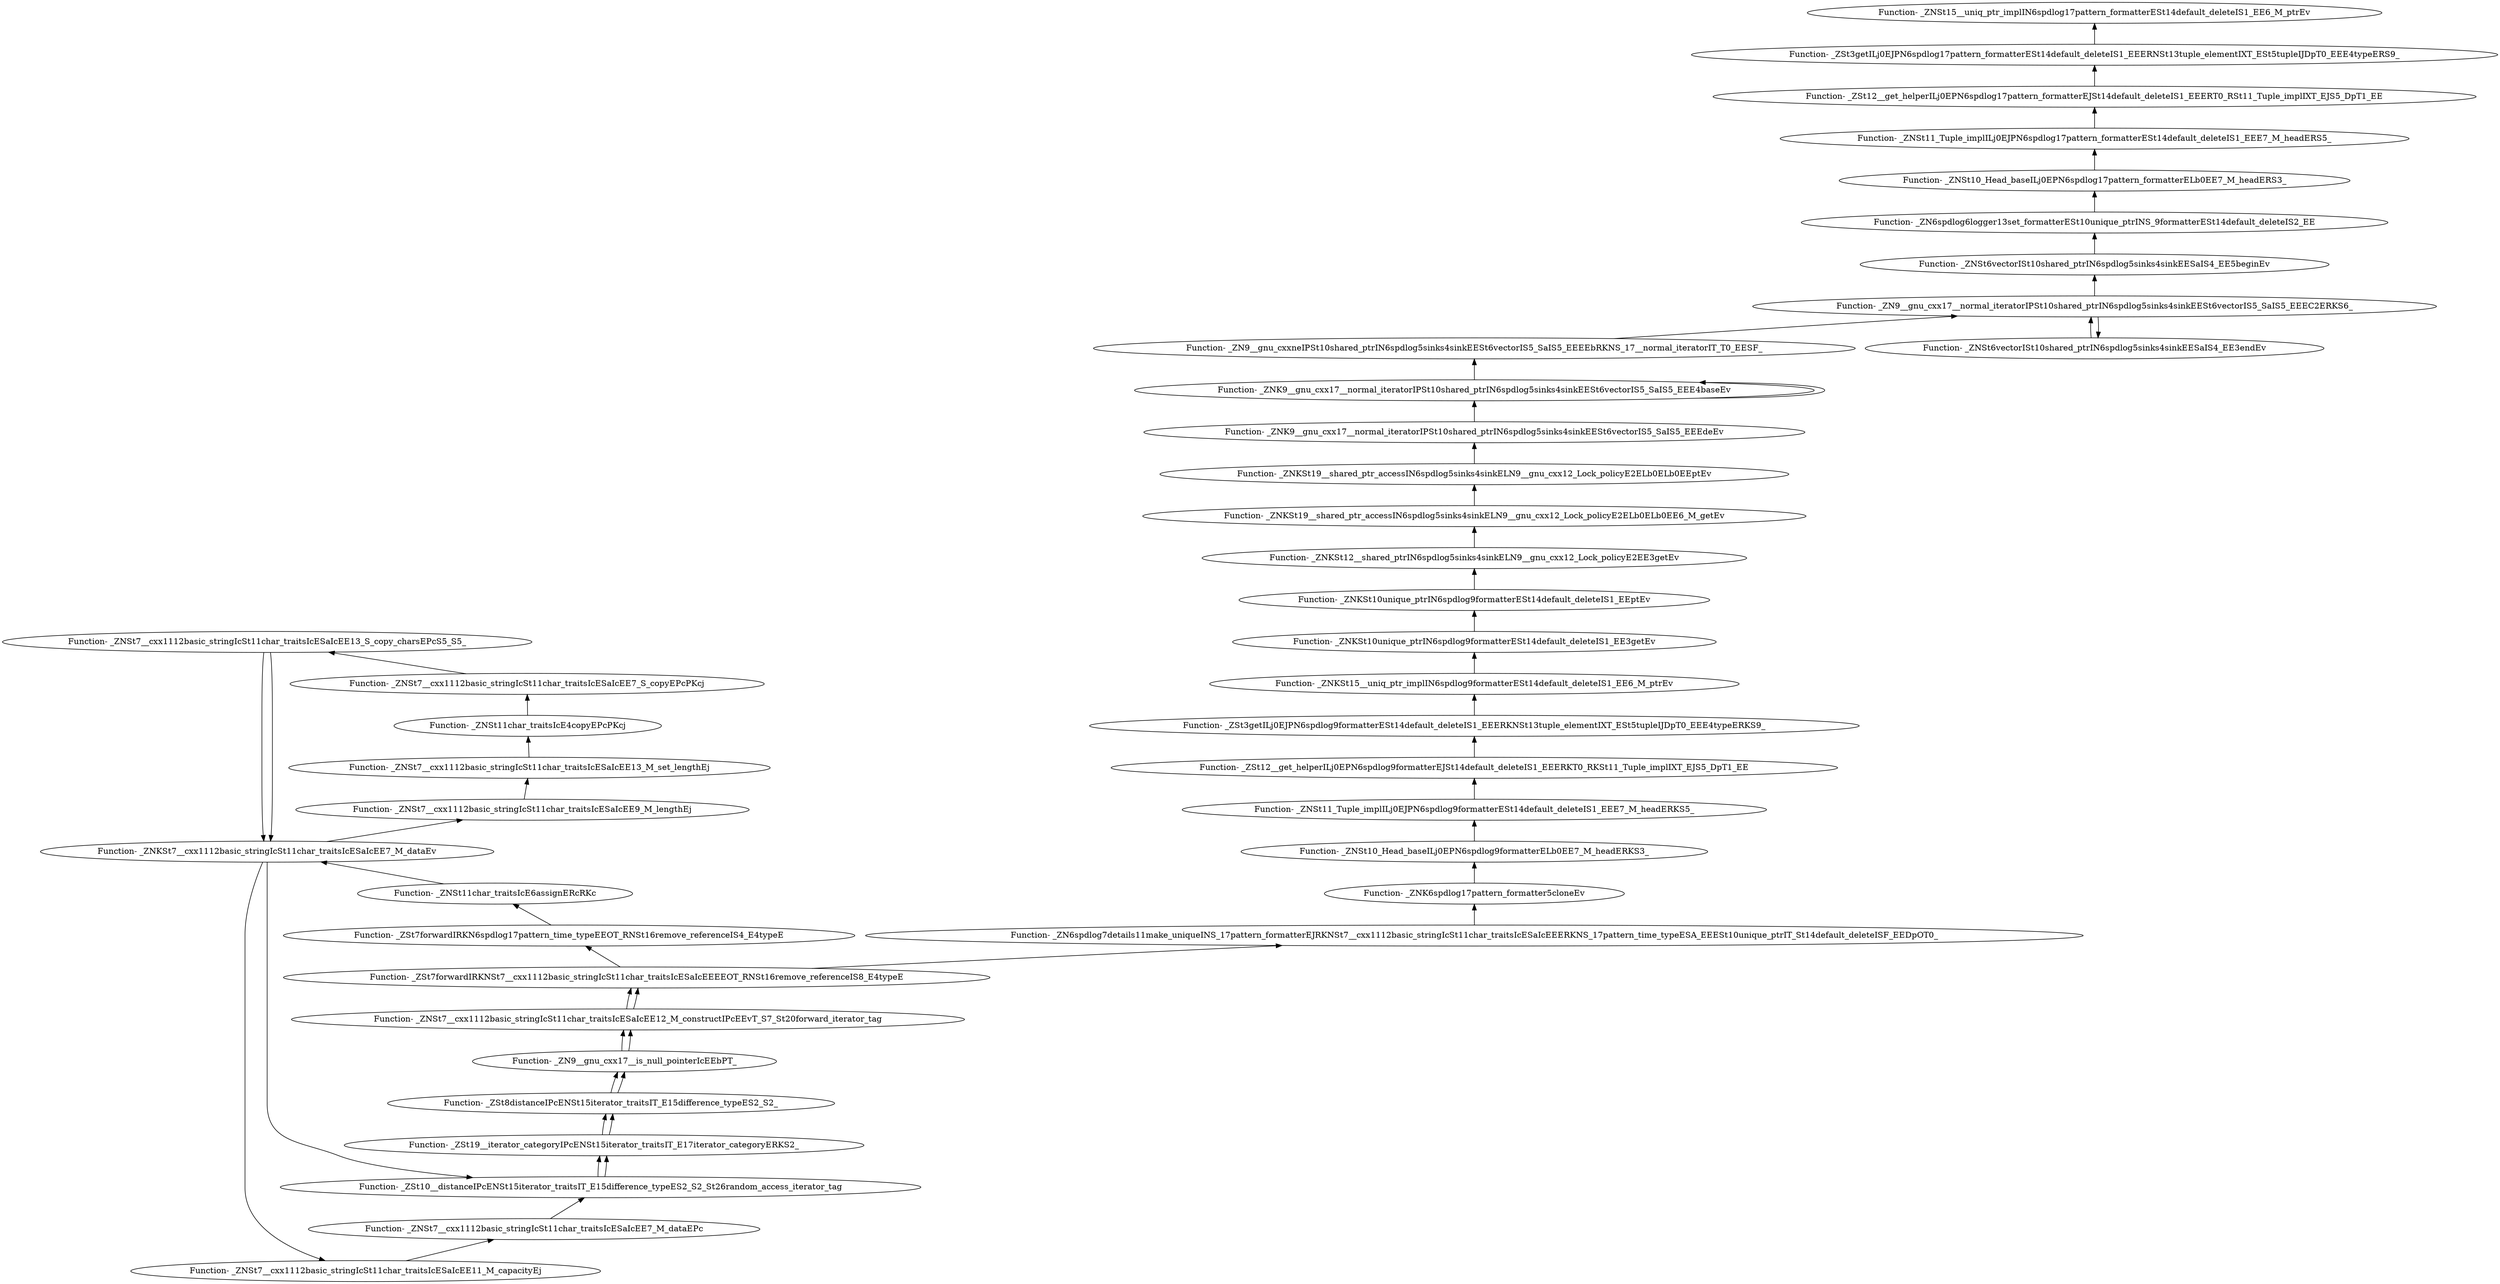 digraph {
	"Function- _ZNSt7__cxx1112basic_stringIcSt11char_traitsIcESaIcEE13_S_copy_charsEPcS5_S5_"
	"Function- _ZNKSt7__cxx1112basic_stringIcSt11char_traitsIcESaIcEE7_M_dataEv"
	"Function- _ZNKSt7__cxx1112basic_stringIcSt11char_traitsIcESaIcEE7_M_dataEv" -> "Function- _ZNSt7__cxx1112basic_stringIcSt11char_traitsIcESaIcEE13_S_copy_charsEPcS5_S5_" [dir=back]
	"Function- _ZSt10__distanceIPcENSt15iterator_traitsIT_E15difference_typeES2_S2_St26random_access_iterator_tag"
	"Function- _ZSt10__distanceIPcENSt15iterator_traitsIT_E15difference_typeES2_S2_St26random_access_iterator_tag" -> "Function- _ZNKSt7__cxx1112basic_stringIcSt11char_traitsIcESaIcEE7_M_dataEv" [dir=back]
	"Function- _ZSt19__iterator_categoryIPcENSt15iterator_traitsIT_E17iterator_categoryERKS2_"
	"Function- _ZSt19__iterator_categoryIPcENSt15iterator_traitsIT_E17iterator_categoryERKS2_" -> "Function- _ZSt10__distanceIPcENSt15iterator_traitsIT_E15difference_typeES2_S2_St26random_access_iterator_tag" [dir=back]
	"Function- _ZSt8distanceIPcENSt15iterator_traitsIT_E15difference_typeES2_S2_"
	"Function- _ZSt8distanceIPcENSt15iterator_traitsIT_E15difference_typeES2_S2_" -> "Function- _ZSt19__iterator_categoryIPcENSt15iterator_traitsIT_E17iterator_categoryERKS2_" [dir=back]
	"Function- _ZN9__gnu_cxx17__is_null_pointerIcEEbPT_"
	"Function- _ZN9__gnu_cxx17__is_null_pointerIcEEbPT_" -> "Function- _ZSt8distanceIPcENSt15iterator_traitsIT_E15difference_typeES2_S2_" [dir=back]
	"Function- _ZNSt7__cxx1112basic_stringIcSt11char_traitsIcESaIcEE12_M_constructIPcEEvT_S7_St20forward_iterator_tag"
	"Function- _ZNSt7__cxx1112basic_stringIcSt11char_traitsIcESaIcEE12_M_constructIPcEEvT_S7_St20forward_iterator_tag" -> "Function- _ZN9__gnu_cxx17__is_null_pointerIcEEbPT_" [dir=back]
	"Function- _ZSt7forwardIRKNSt7__cxx1112basic_stringIcSt11char_traitsIcESaIcEEEEOT_RNSt16remove_referenceIS8_E4typeE"
	"Function- _ZSt7forwardIRKNSt7__cxx1112basic_stringIcSt11char_traitsIcESaIcEEEEOT_RNSt16remove_referenceIS8_E4typeE" -> "Function- _ZNSt7__cxx1112basic_stringIcSt11char_traitsIcESaIcEE12_M_constructIPcEEvT_S7_St20forward_iterator_tag" [dir=back]
	"Function- _ZSt7forwardIRKN6spdlog17pattern_time_typeEEOT_RNSt16remove_referenceIS4_E4typeE"
	"Function- _ZSt7forwardIRKN6spdlog17pattern_time_typeEEOT_RNSt16remove_referenceIS4_E4typeE" -> "Function- _ZSt7forwardIRKNSt7__cxx1112basic_stringIcSt11char_traitsIcESaIcEEEEOT_RNSt16remove_referenceIS8_E4typeE" [dir=back]
	"Function- _ZNSt11char_traitsIcE6assignERcRKc"
	"Function- _ZNSt11char_traitsIcE6assignERcRKc" -> "Function- _ZSt7forwardIRKN6spdlog17pattern_time_typeEEOT_RNSt16remove_referenceIS4_E4typeE" [dir=back]
	"Function- _ZNKSt7__cxx1112basic_stringIcSt11char_traitsIcESaIcEE7_M_dataEv"
	"Function- _ZNKSt7__cxx1112basic_stringIcSt11char_traitsIcESaIcEE7_M_dataEv" -> "Function- _ZNSt11char_traitsIcE6assignERcRKc" [dir=back]
	"Function- _ZNSt7__cxx1112basic_stringIcSt11char_traitsIcESaIcEE9_M_lengthEj"
	"Function- _ZNSt7__cxx1112basic_stringIcSt11char_traitsIcESaIcEE9_M_lengthEj" -> "Function- _ZNKSt7__cxx1112basic_stringIcSt11char_traitsIcESaIcEE7_M_dataEv" [dir=back]
	"Function- _ZNSt7__cxx1112basic_stringIcSt11char_traitsIcESaIcEE13_M_set_lengthEj"
	"Function- _ZNSt7__cxx1112basic_stringIcSt11char_traitsIcESaIcEE13_M_set_lengthEj" -> "Function- _ZNSt7__cxx1112basic_stringIcSt11char_traitsIcESaIcEE9_M_lengthEj" [dir=back]
	"Function- _ZNSt11char_traitsIcE4copyEPcPKcj"
	"Function- _ZNSt11char_traitsIcE4copyEPcPKcj" -> "Function- _ZNSt7__cxx1112basic_stringIcSt11char_traitsIcESaIcEE13_M_set_lengthEj" [dir=back]
	"Function- _ZNSt7__cxx1112basic_stringIcSt11char_traitsIcESaIcEE7_S_copyEPcPKcj"
	"Function- _ZNSt7__cxx1112basic_stringIcSt11char_traitsIcESaIcEE7_S_copyEPcPKcj" -> "Function- _ZNSt11char_traitsIcE4copyEPcPKcj" [dir=back]
	"Function- _ZNSt7__cxx1112basic_stringIcSt11char_traitsIcESaIcEE13_S_copy_charsEPcS5_S5_"
	"Function- _ZNSt7__cxx1112basic_stringIcSt11char_traitsIcESaIcEE13_S_copy_charsEPcS5_S5_" -> "Function- _ZNSt7__cxx1112basic_stringIcSt11char_traitsIcESaIcEE7_S_copyEPcPKcj" [dir=back]
	"Function- _ZNKSt7__cxx1112basic_stringIcSt11char_traitsIcESaIcEE7_M_dataEv"
	"Function- _ZNKSt7__cxx1112basic_stringIcSt11char_traitsIcESaIcEE7_M_dataEv" -> "Function- _ZNSt7__cxx1112basic_stringIcSt11char_traitsIcESaIcEE13_S_copy_charsEPcS5_S5_" [dir=back]
	"Function- _ZNSt7__cxx1112basic_stringIcSt11char_traitsIcESaIcEE11_M_capacityEj"
	"Function- _ZNSt7__cxx1112basic_stringIcSt11char_traitsIcESaIcEE11_M_capacityEj" -> "Function- _ZNKSt7__cxx1112basic_stringIcSt11char_traitsIcESaIcEE7_M_dataEv" [dir=back]
	"Function- _ZNSt7__cxx1112basic_stringIcSt11char_traitsIcESaIcEE7_M_dataEPc"
	"Function- _ZNSt7__cxx1112basic_stringIcSt11char_traitsIcESaIcEE7_M_dataEPc" -> "Function- _ZNSt7__cxx1112basic_stringIcSt11char_traitsIcESaIcEE11_M_capacityEj" [dir=back]
	"Function- _ZSt10__distanceIPcENSt15iterator_traitsIT_E15difference_typeES2_S2_St26random_access_iterator_tag"
	"Function- _ZSt10__distanceIPcENSt15iterator_traitsIT_E15difference_typeES2_S2_St26random_access_iterator_tag" -> "Function- _ZNSt7__cxx1112basic_stringIcSt11char_traitsIcESaIcEE7_M_dataEPc" [dir=back]
	"Function- _ZSt19__iterator_categoryIPcENSt15iterator_traitsIT_E17iterator_categoryERKS2_"
	"Function- _ZSt19__iterator_categoryIPcENSt15iterator_traitsIT_E17iterator_categoryERKS2_" -> "Function- _ZSt10__distanceIPcENSt15iterator_traitsIT_E15difference_typeES2_S2_St26random_access_iterator_tag" [dir=back]
	"Function- _ZSt8distanceIPcENSt15iterator_traitsIT_E15difference_typeES2_S2_"
	"Function- _ZSt8distanceIPcENSt15iterator_traitsIT_E15difference_typeES2_S2_" -> "Function- _ZSt19__iterator_categoryIPcENSt15iterator_traitsIT_E17iterator_categoryERKS2_" [dir=back]
	"Function- _ZN9__gnu_cxx17__is_null_pointerIcEEbPT_"
	"Function- _ZN9__gnu_cxx17__is_null_pointerIcEEbPT_" -> "Function- _ZSt8distanceIPcENSt15iterator_traitsIT_E15difference_typeES2_S2_" [dir=back]
	"Function- _ZNSt7__cxx1112basic_stringIcSt11char_traitsIcESaIcEE12_M_constructIPcEEvT_S7_St20forward_iterator_tag"
	"Function- _ZNSt7__cxx1112basic_stringIcSt11char_traitsIcESaIcEE12_M_constructIPcEEvT_S7_St20forward_iterator_tag" -> "Function- _ZN9__gnu_cxx17__is_null_pointerIcEEbPT_" [dir=back]
	"Function- _ZSt7forwardIRKNSt7__cxx1112basic_stringIcSt11char_traitsIcESaIcEEEEOT_RNSt16remove_referenceIS8_E4typeE"
	"Function- _ZSt7forwardIRKNSt7__cxx1112basic_stringIcSt11char_traitsIcESaIcEEEEOT_RNSt16remove_referenceIS8_E4typeE" -> "Function- _ZNSt7__cxx1112basic_stringIcSt11char_traitsIcESaIcEE12_M_constructIPcEEvT_S7_St20forward_iterator_tag" [dir=back]
	"Function- _ZN6spdlog7details11make_uniqueINS_17pattern_formatterEJRKNSt7__cxx1112basic_stringIcSt11char_traitsIcESaIcEEERKNS_17pattern_time_typeESA_EEESt10unique_ptrIT_St14default_deleteISF_EEDpOT0_"
	"Function- _ZN6spdlog7details11make_uniqueINS_17pattern_formatterEJRKNSt7__cxx1112basic_stringIcSt11char_traitsIcESaIcEEERKNS_17pattern_time_typeESA_EEESt10unique_ptrIT_St14default_deleteISF_EEDpOT0_" -> "Function- _ZSt7forwardIRKNSt7__cxx1112basic_stringIcSt11char_traitsIcESaIcEEEEOT_RNSt16remove_referenceIS8_E4typeE" [dir=back]
	"Function- _ZNK6spdlog17pattern_formatter5cloneEv"
	"Function- _ZNK6spdlog17pattern_formatter5cloneEv" -> "Function- _ZN6spdlog7details11make_uniqueINS_17pattern_formatterEJRKNSt7__cxx1112basic_stringIcSt11char_traitsIcESaIcEEERKNS_17pattern_time_typeESA_EEESt10unique_ptrIT_St14default_deleteISF_EEDpOT0_" [dir=back]
	"Function- _ZNSt10_Head_baseILj0EPN6spdlog9formatterELb0EE7_M_headERKS3_"
	"Function- _ZNSt10_Head_baseILj0EPN6spdlog9formatterELb0EE7_M_headERKS3_" -> "Function- _ZNK6spdlog17pattern_formatter5cloneEv" [dir=back]
	"Function- _ZNSt11_Tuple_implILj0EJPN6spdlog9formatterESt14default_deleteIS1_EEE7_M_headERKS5_"
	"Function- _ZNSt11_Tuple_implILj0EJPN6spdlog9formatterESt14default_deleteIS1_EEE7_M_headERKS5_" -> "Function- _ZNSt10_Head_baseILj0EPN6spdlog9formatterELb0EE7_M_headERKS3_" [dir=back]
	"Function- _ZSt12__get_helperILj0EPN6spdlog9formatterEJSt14default_deleteIS1_EEERKT0_RKSt11_Tuple_implIXT_EJS5_DpT1_EE"
	"Function- _ZSt12__get_helperILj0EPN6spdlog9formatterEJSt14default_deleteIS1_EEERKT0_RKSt11_Tuple_implIXT_EJS5_DpT1_EE" -> "Function- _ZNSt11_Tuple_implILj0EJPN6spdlog9formatterESt14default_deleteIS1_EEE7_M_headERKS5_" [dir=back]
	"Function- _ZSt3getILj0EJPN6spdlog9formatterESt14default_deleteIS1_EEERKNSt13tuple_elementIXT_ESt5tupleIJDpT0_EEE4typeERKS9_"
	"Function- _ZSt3getILj0EJPN6spdlog9formatterESt14default_deleteIS1_EEERKNSt13tuple_elementIXT_ESt5tupleIJDpT0_EEE4typeERKS9_" -> "Function- _ZSt12__get_helperILj0EPN6spdlog9formatterEJSt14default_deleteIS1_EEERKT0_RKSt11_Tuple_implIXT_EJS5_DpT1_EE" [dir=back]
	"Function- _ZNKSt15__uniq_ptr_implIN6spdlog9formatterESt14default_deleteIS1_EE6_M_ptrEv"
	"Function- _ZNKSt15__uniq_ptr_implIN6spdlog9formatterESt14default_deleteIS1_EE6_M_ptrEv" -> "Function- _ZSt3getILj0EJPN6spdlog9formatterESt14default_deleteIS1_EEERKNSt13tuple_elementIXT_ESt5tupleIJDpT0_EEE4typeERKS9_" [dir=back]
	"Function- _ZNKSt10unique_ptrIN6spdlog9formatterESt14default_deleteIS1_EE3getEv"
	"Function- _ZNKSt10unique_ptrIN6spdlog9formatterESt14default_deleteIS1_EE3getEv" -> "Function- _ZNKSt15__uniq_ptr_implIN6spdlog9formatterESt14default_deleteIS1_EE6_M_ptrEv" [dir=back]
	"Function- _ZNKSt10unique_ptrIN6spdlog9formatterESt14default_deleteIS1_EEptEv"
	"Function- _ZNKSt10unique_ptrIN6spdlog9formatterESt14default_deleteIS1_EEptEv" -> "Function- _ZNKSt10unique_ptrIN6spdlog9formatterESt14default_deleteIS1_EE3getEv" [dir=back]
	"Function- _ZNKSt12__shared_ptrIN6spdlog5sinks4sinkELN9__gnu_cxx12_Lock_policyE2EE3getEv"
	"Function- _ZNKSt12__shared_ptrIN6spdlog5sinks4sinkELN9__gnu_cxx12_Lock_policyE2EE3getEv" -> "Function- _ZNKSt10unique_ptrIN6spdlog9formatterESt14default_deleteIS1_EEptEv" [dir=back]
	"Function- _ZNKSt19__shared_ptr_accessIN6spdlog5sinks4sinkELN9__gnu_cxx12_Lock_policyE2ELb0ELb0EE6_M_getEv"
	"Function- _ZNKSt19__shared_ptr_accessIN6spdlog5sinks4sinkELN9__gnu_cxx12_Lock_policyE2ELb0ELb0EE6_M_getEv" -> "Function- _ZNKSt12__shared_ptrIN6spdlog5sinks4sinkELN9__gnu_cxx12_Lock_policyE2EE3getEv" [dir=back]
	"Function- _ZNKSt19__shared_ptr_accessIN6spdlog5sinks4sinkELN9__gnu_cxx12_Lock_policyE2ELb0ELb0EEptEv"
	"Function- _ZNKSt19__shared_ptr_accessIN6spdlog5sinks4sinkELN9__gnu_cxx12_Lock_policyE2ELb0ELb0EEptEv" -> "Function- _ZNKSt19__shared_ptr_accessIN6spdlog5sinks4sinkELN9__gnu_cxx12_Lock_policyE2ELb0ELb0EE6_M_getEv" [dir=back]
	"Function- _ZNK9__gnu_cxx17__normal_iteratorIPSt10shared_ptrIN6spdlog5sinks4sinkEESt6vectorIS5_SaIS5_EEEdeEv"
	"Function- _ZNK9__gnu_cxx17__normal_iteratorIPSt10shared_ptrIN6spdlog5sinks4sinkEESt6vectorIS5_SaIS5_EEEdeEv" -> "Function- _ZNKSt19__shared_ptr_accessIN6spdlog5sinks4sinkELN9__gnu_cxx12_Lock_policyE2ELb0ELb0EEptEv" [dir=back]
	"Function- _ZNK9__gnu_cxx17__normal_iteratorIPSt10shared_ptrIN6spdlog5sinks4sinkEESt6vectorIS5_SaIS5_EEE4baseEv"
	"Function- _ZNK9__gnu_cxx17__normal_iteratorIPSt10shared_ptrIN6spdlog5sinks4sinkEESt6vectorIS5_SaIS5_EEE4baseEv" -> "Function- _ZNK9__gnu_cxx17__normal_iteratorIPSt10shared_ptrIN6spdlog5sinks4sinkEESt6vectorIS5_SaIS5_EEEdeEv" [dir=back]
	"Function- _ZNK9__gnu_cxx17__normal_iteratorIPSt10shared_ptrIN6spdlog5sinks4sinkEESt6vectorIS5_SaIS5_EEE4baseEv"
	"Function- _ZNK9__gnu_cxx17__normal_iteratorIPSt10shared_ptrIN6spdlog5sinks4sinkEESt6vectorIS5_SaIS5_EEE4baseEv" -> "Function- _ZNK9__gnu_cxx17__normal_iteratorIPSt10shared_ptrIN6spdlog5sinks4sinkEESt6vectorIS5_SaIS5_EEE4baseEv" [dir=back]
	"Function- _ZN9__gnu_cxxneIPSt10shared_ptrIN6spdlog5sinks4sinkEESt6vectorIS5_SaIS5_EEEEbRKNS_17__normal_iteratorIT_T0_EESF_"
	"Function- _ZN9__gnu_cxxneIPSt10shared_ptrIN6spdlog5sinks4sinkEESt6vectorIS5_SaIS5_EEEEbRKNS_17__normal_iteratorIT_T0_EESF_" -> "Function- _ZNK9__gnu_cxx17__normal_iteratorIPSt10shared_ptrIN6spdlog5sinks4sinkEESt6vectorIS5_SaIS5_EEE4baseEv" [dir=back]
	"Function- _ZN9__gnu_cxx17__normal_iteratorIPSt10shared_ptrIN6spdlog5sinks4sinkEESt6vectorIS5_SaIS5_EEEC2ERKS6_"
	"Function- _ZN9__gnu_cxx17__normal_iteratorIPSt10shared_ptrIN6spdlog5sinks4sinkEESt6vectorIS5_SaIS5_EEEC2ERKS6_" -> "Function- _ZN9__gnu_cxxneIPSt10shared_ptrIN6spdlog5sinks4sinkEESt6vectorIS5_SaIS5_EEEEbRKNS_17__normal_iteratorIT_T0_EESF_" [dir=back]
	"Function- _ZNSt6vectorISt10shared_ptrIN6spdlog5sinks4sinkEESaIS4_EE3endEv"
	"Function- _ZNSt6vectorISt10shared_ptrIN6spdlog5sinks4sinkEESaIS4_EE3endEv" -> "Function- _ZN9__gnu_cxx17__normal_iteratorIPSt10shared_ptrIN6spdlog5sinks4sinkEESt6vectorIS5_SaIS5_EEEC2ERKS6_" [dir=back]
	"Function- _ZN9__gnu_cxx17__normal_iteratorIPSt10shared_ptrIN6spdlog5sinks4sinkEESt6vectorIS5_SaIS5_EEEC2ERKS6_"
	"Function- _ZN9__gnu_cxx17__normal_iteratorIPSt10shared_ptrIN6spdlog5sinks4sinkEESt6vectorIS5_SaIS5_EEEC2ERKS6_" -> "Function- _ZNSt6vectorISt10shared_ptrIN6spdlog5sinks4sinkEESaIS4_EE3endEv" [dir=back]
	"Function- _ZNSt6vectorISt10shared_ptrIN6spdlog5sinks4sinkEESaIS4_EE5beginEv"
	"Function- _ZNSt6vectorISt10shared_ptrIN6spdlog5sinks4sinkEESaIS4_EE5beginEv" -> "Function- _ZN9__gnu_cxx17__normal_iteratorIPSt10shared_ptrIN6spdlog5sinks4sinkEESt6vectorIS5_SaIS5_EEEC2ERKS6_" [dir=back]
	"Function- _ZN6spdlog6logger13set_formatterESt10unique_ptrINS_9formatterESt14default_deleteIS2_EE"
	"Function- _ZN6spdlog6logger13set_formatterESt10unique_ptrINS_9formatterESt14default_deleteIS2_EE" -> "Function- _ZNSt6vectorISt10shared_ptrIN6spdlog5sinks4sinkEESaIS4_EE5beginEv" [dir=back]
	"Function- _ZNSt10_Head_baseILj0EPN6spdlog17pattern_formatterELb0EE7_M_headERS3_"
	"Function- _ZNSt10_Head_baseILj0EPN6spdlog17pattern_formatterELb0EE7_M_headERS3_" -> "Function- _ZN6spdlog6logger13set_formatterESt10unique_ptrINS_9formatterESt14default_deleteIS2_EE" [dir=back]
	"Function- _ZNSt11_Tuple_implILj0EJPN6spdlog17pattern_formatterESt14default_deleteIS1_EEE7_M_headERS5_"
	"Function- _ZNSt11_Tuple_implILj0EJPN6spdlog17pattern_formatterESt14default_deleteIS1_EEE7_M_headERS5_" -> "Function- _ZNSt10_Head_baseILj0EPN6spdlog17pattern_formatterELb0EE7_M_headERS3_" [dir=back]
	"Function- _ZSt12__get_helperILj0EPN6spdlog17pattern_formatterEJSt14default_deleteIS1_EEERT0_RSt11_Tuple_implIXT_EJS5_DpT1_EE"
	"Function- _ZSt12__get_helperILj0EPN6spdlog17pattern_formatterEJSt14default_deleteIS1_EEERT0_RSt11_Tuple_implIXT_EJS5_DpT1_EE" -> "Function- _ZNSt11_Tuple_implILj0EJPN6spdlog17pattern_formatterESt14default_deleteIS1_EEE7_M_headERS5_" [dir=back]
	"Function- _ZSt3getILj0EJPN6spdlog17pattern_formatterESt14default_deleteIS1_EEERNSt13tuple_elementIXT_ESt5tupleIJDpT0_EEE4typeERS9_"
	"Function- _ZSt3getILj0EJPN6spdlog17pattern_formatterESt14default_deleteIS1_EEERNSt13tuple_elementIXT_ESt5tupleIJDpT0_EEE4typeERS9_" -> "Function- _ZSt12__get_helperILj0EPN6spdlog17pattern_formatterEJSt14default_deleteIS1_EEERT0_RSt11_Tuple_implIXT_EJS5_DpT1_EE" [dir=back]
	"Function- _ZNSt15__uniq_ptr_implIN6spdlog17pattern_formatterESt14default_deleteIS1_EE6_M_ptrEv"
	"Function- _ZNSt15__uniq_ptr_implIN6spdlog17pattern_formatterESt14default_deleteIS1_EE6_M_ptrEv" -> "Function- _ZSt3getILj0EJPN6spdlog17pattern_formatterESt14default_deleteIS1_EEERNSt13tuple_elementIXT_ESt5tupleIJDpT0_EEE4typeERS9_" [dir=back]
}
